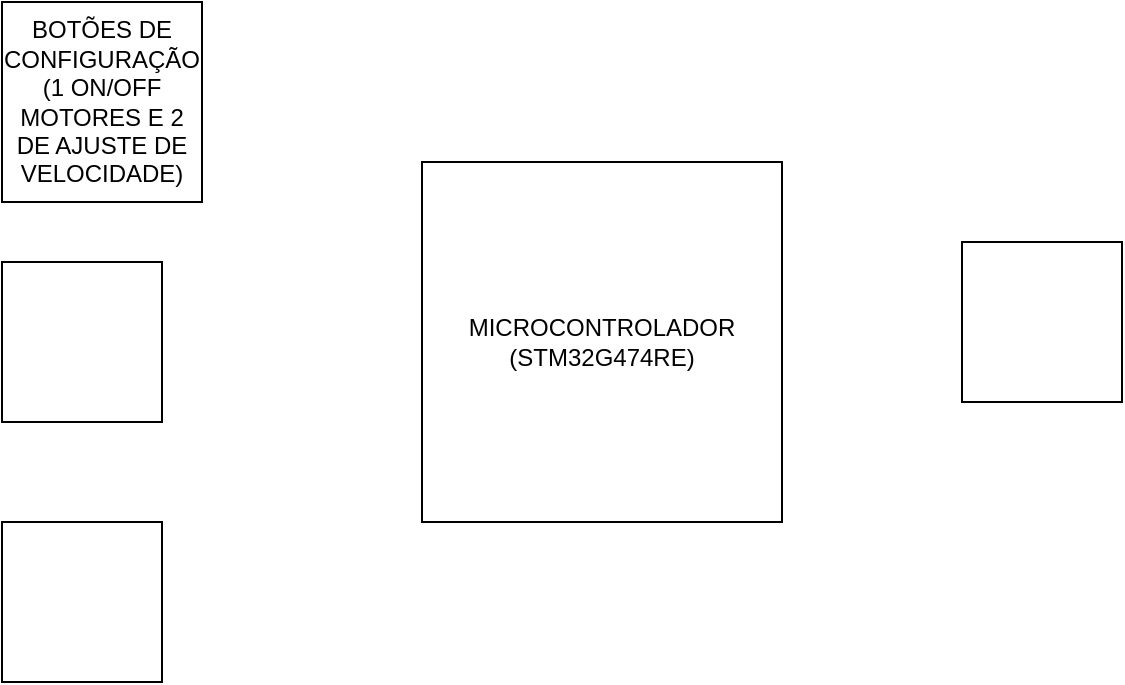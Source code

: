 <mxfile version="21.7.4" type="github">
  <diagram name="Page-1" id="41xPmVqH5pH6I8MaSAvD">
    <mxGraphModel dx="808" dy="483" grid="1" gridSize="10" guides="1" tooltips="1" connect="1" arrows="1" fold="1" page="1" pageScale="1" pageWidth="2339" pageHeight="3300" math="0" shadow="0">
      <root>
        <mxCell id="0" />
        <mxCell id="1" parent="0" />
        <mxCell id="swVanfdS8o8AVJxVDRSn-1" value="" style="whiteSpace=wrap;html=1;aspect=fixed;" vertex="1" parent="1">
          <mxGeometry x="120" y="100" width="100" height="100" as="geometry" />
        </mxCell>
        <mxCell id="swVanfdS8o8AVJxVDRSn-2" value="" style="whiteSpace=wrap;html=1;aspect=fixed;" vertex="1" parent="1">
          <mxGeometry x="120" y="230" width="80" height="80" as="geometry" />
        </mxCell>
        <mxCell id="swVanfdS8o8AVJxVDRSn-3" value="&lt;div&gt;MICROCONTROLADOR&lt;/div&gt;&lt;div&gt;(STM32G474RE)&lt;br&gt;&lt;/div&gt;" style="whiteSpace=wrap;html=1;aspect=fixed;" vertex="1" parent="1">
          <mxGeometry x="330" y="180" width="180" height="180" as="geometry" />
        </mxCell>
        <mxCell id="swVanfdS8o8AVJxVDRSn-4" value="" style="whiteSpace=wrap;html=1;aspect=fixed;" vertex="1" parent="1">
          <mxGeometry x="600" y="220" width="80" height="80" as="geometry" />
        </mxCell>
        <mxCell id="swVanfdS8o8AVJxVDRSn-5" value="" style="whiteSpace=wrap;html=1;aspect=fixed;" vertex="1" parent="1">
          <mxGeometry x="120" y="360" width="80" height="80" as="geometry" />
        </mxCell>
        <mxCell id="swVanfdS8o8AVJxVDRSn-6" value="&lt;div&gt;BOTÕES DE CONFIGURAÇÃO&lt;/div&gt;&lt;div&gt;(1 ON/OFF MOTORES E 2 DE AJUSTE DE VELOCIDADE)&lt;br&gt;&lt;/div&gt;" style="text;html=1;strokeColor=none;fillColor=none;align=center;verticalAlign=middle;whiteSpace=wrap;rounded=0;" vertex="1" parent="1">
          <mxGeometry x="120" y="100" width="100" height="100" as="geometry" />
        </mxCell>
      </root>
    </mxGraphModel>
  </diagram>
</mxfile>
